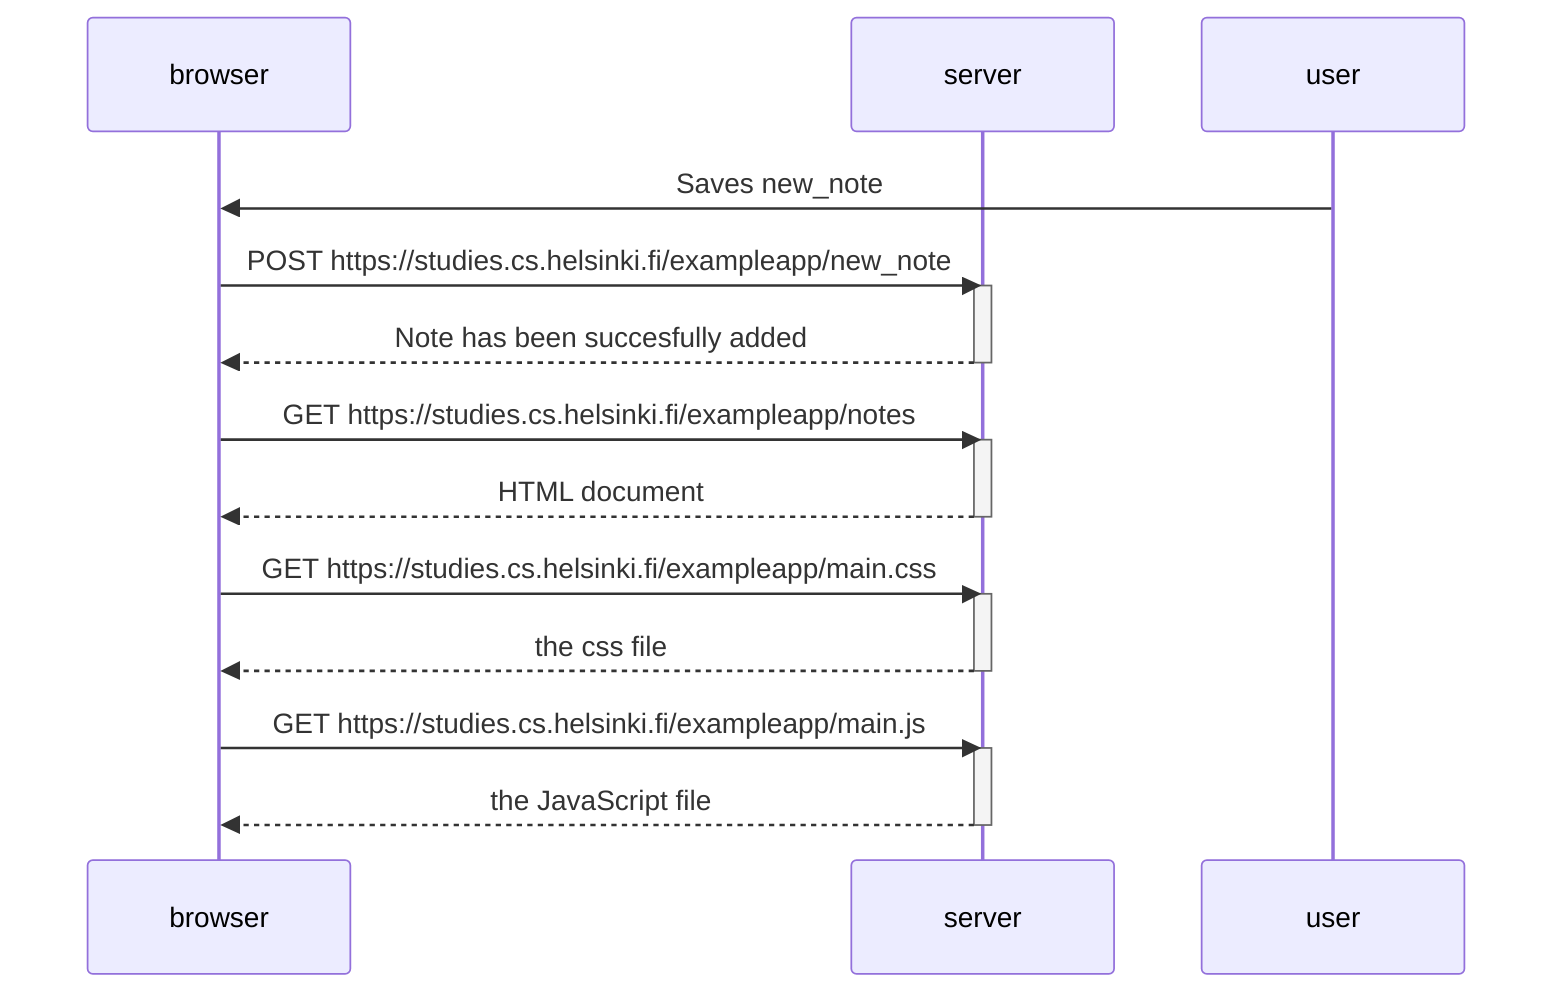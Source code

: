sequenceDiagram
    participant browser
    participant server
    participant user

    user->>browser: Saves new_note
    browser->>server: POST https://studies.cs.helsinki.fi/exampleapp/new_note 
    activate server
    server-->>browser: Note has been succesfully added
    deactivate server
    browser->>server: GET https://studies.cs.helsinki.fi/exampleapp/notes
    activate server
    server-->>browser: HTML document
    deactivate server

    browser->>server: GET https://studies.cs.helsinki.fi/exampleapp/main.css
    activate server
    server-->>browser: the css file
    deactivate server

    browser->>server: GET https://studies.cs.helsinki.fi/exampleapp/main.js
    activate server
    server-->>browser: the JavaScript file
    deactivate server